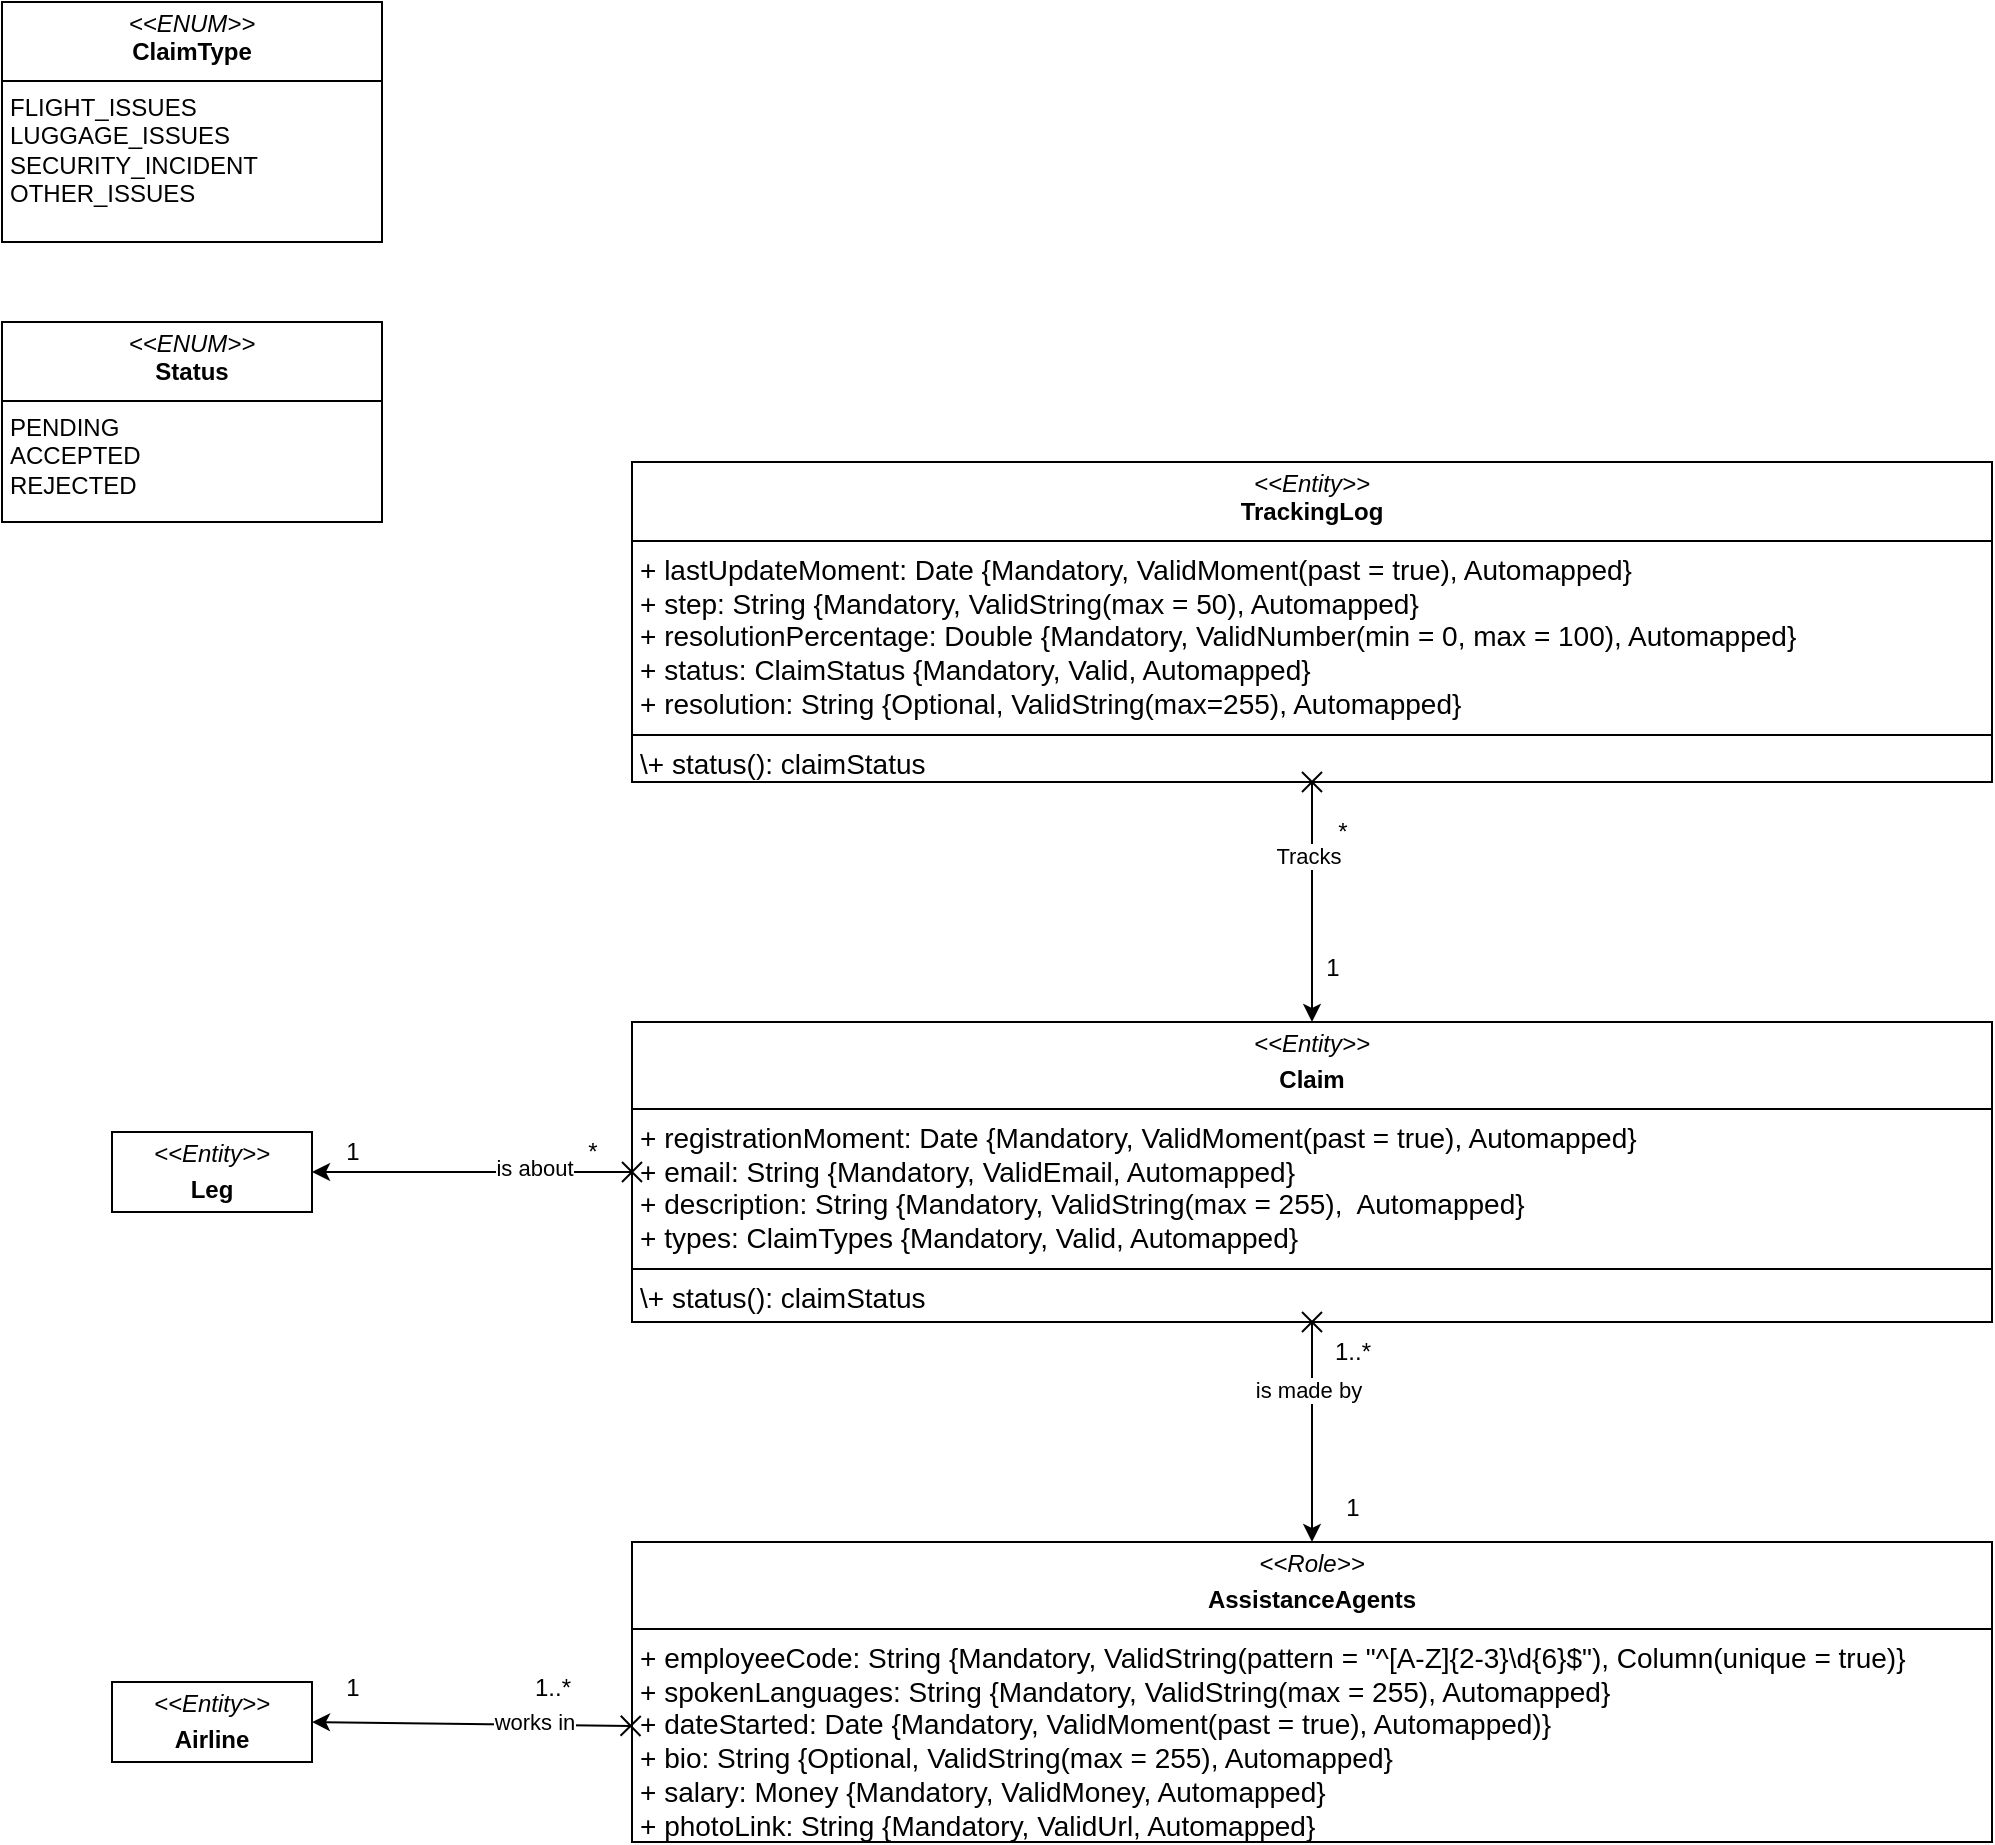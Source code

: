 <mxfile version="25.0.3">
  <diagram name="Página-1" id="zaYgZBwzGOciJIG5GPPy">
    <mxGraphModel dx="1257" dy="2257" grid="1" gridSize="10" guides="1" tooltips="1" connect="1" arrows="1" fold="1" page="1" pageScale="1" pageWidth="1200" pageHeight="1600" math="0" shadow="0">
      <root>
        <mxCell id="0" />
        <mxCell id="1" parent="0" />
        <mxCell id="ZKJLrtz3e6IUy4FLzh70-6" value="&lt;p style=&quot;margin:0px;margin-top:4px;text-align:center;&quot;&gt;&lt;i&gt;&amp;lt;&amp;lt;E&lt;/i&gt;&lt;i style=&quot;background-color: initial;&quot;&gt;ntity&amp;gt;&amp;gt;&lt;/i&gt;&lt;/p&gt;&lt;p style=&quot;margin:0px;margin-top:4px;text-align:center;&quot;&gt;&lt;b&gt;Claim&lt;/b&gt;&lt;/p&gt;&lt;hr size=&quot;1&quot; style=&quot;border-style:solid;&quot;&gt;&lt;p style=&quot;margin:0px;margin-left:4px;&quot;&gt;&lt;span style=&quot;font-family: sans-serif; font-size: 14px; white-space: pre; background-color: initial;&quot;&gt;+ registrationMoment: Date {Mandatory, ValidMoment(past = true), Automapped}&lt;/span&gt;&lt;/p&gt;&lt;p style=&quot;margin:0px;margin-left:4px;&quot;&gt;&lt;span style=&quot;font-family: sans-serif; font-size: 14px; white-space: pre;&quot;&gt;+ email: String {Mandatory, ValidEmail, Automapped}&lt;/span&gt;&lt;/p&gt;&lt;p style=&quot;margin:0px;margin-left:4px;&quot;&gt;&lt;span style=&quot;font-family: sans-serif; font-size: 14px; white-space: pre;&quot;&gt;+ description: String {Mandatory, &lt;/span&gt;&lt;span style=&quot;background-color: initial; font-size: 14px; white-space: pre;&quot;&gt;&lt;font face=&quot;sans-serif&quot;&gt;ValidString(max = 255)&lt;/font&gt;&lt;/span&gt;&lt;span style=&quot;font-family: sans-serif; font-size: 14px; white-space: pre; background-color: initial;&quot;&gt;,  Automapped}&lt;/span&gt;&lt;/p&gt;&lt;p style=&quot;margin:0px;margin-left:4px;&quot;&gt;&lt;span style=&quot;font-family: sans-serif; font-size: 14px; white-space: pre;&quot;&gt;+ types: ClaimTypes {Mandatory, Valid, Automapped}&lt;/span&gt;&lt;span style=&quot;font-family: sans-serif; font-size: 14px; white-space: pre; background-color: initial;&quot;&gt;&lt;/span&gt;&lt;/p&gt;&lt;hr size=&quot;1&quot; style=&quot;border-style:solid;&quot;&gt;&lt;p style=&quot;margin:0px;margin-left:4px;&quot;&gt;&lt;span style=&quot;font-family: sans-serif; font-size: 14px; white-space: pre;&quot;&gt;\+ status(): claimStatus&lt;/span&gt;&lt;/p&gt;" style="verticalAlign=top;align=left;overflow=fill;html=1;whiteSpace=wrap;" vertex="1" parent="1">
          <mxGeometry x="410" y="190" width="680" height="150" as="geometry" />
        </mxCell>
        <mxCell id="ZKJLrtz3e6IUy4FLzh70-7" value="&lt;p style=&quot;margin:0px;margin-top:4px;text-align:center;&quot;&gt;&lt;i&gt;&amp;lt;&amp;lt;Entity&amp;gt;&amp;gt;&lt;/i&gt;&lt;br&gt;&lt;b&gt;TrackingLog&lt;/b&gt;&lt;/p&gt;&lt;hr size=&quot;1&quot; style=&quot;border-style:solid;&quot;&gt;&lt;p style=&quot;margin:0px;margin-left:4px;&quot;&gt;&lt;span style=&quot;font-family: sans-serif; font-size: 14px; white-space: pre; background-color: initial;&quot;&gt;+ lastUpdateMoment: Date {Mandatory, ValidMoment(past = true), Automapped}&lt;/span&gt;&lt;/p&gt;&lt;p style=&quot;margin:0px;margin-left:4px;&quot;&gt;&lt;span style=&quot;font-family: sans-serif; font-size: 14px; white-space: pre; background-color: initial;&quot;&gt;+ step: String {Mandatory, &lt;/span&gt;&lt;span style=&quot;background-color: initial; font-size: 14px; white-space: pre;&quot;&gt;&lt;font face=&quot;sans-serif&quot;&gt;ValidString(max = 50)&lt;/font&gt;&lt;/span&gt;&lt;span style=&quot;background-color: initial; font-family: sans-serif; font-size: 14px; white-space: pre;&quot;&gt;, Automapped}&lt;/span&gt;&lt;/p&gt;&lt;p style=&quot;margin:0px;margin-left:4px;&quot;&gt;&lt;font face=&quot;sans-serif&quot;&gt;&lt;span style=&quot;font-size: 14px; white-space: pre;&quot;&gt;+ resolutionPercentage: Double {Mandatory, &lt;/span&gt;&lt;/font&gt;&lt;span style=&quot;background-color: initial; font-size: 14px; white-space: pre;&quot;&gt;&lt;font face=&quot;sans-serif&quot;&gt;ValidNumber(min = 0, max = 100)&lt;/font&gt;&lt;/span&gt;&lt;span style=&quot;font-size: 14px; white-space: pre; font-family: sans-serif; background-color: initial;&quot;&gt;, Automapped}&lt;/span&gt;&lt;/p&gt;&lt;p style=&quot;margin:0px;margin-left:4px;&quot;&gt;&lt;font face=&quot;sans-serif&quot;&gt;&lt;span style=&quot;font-size: 14px; white-space: pre;&quot;&gt;+ status: ClaimStatus {Mandatory, Valid, Automapped}&lt;/span&gt;&lt;/font&gt;&lt;/p&gt;&lt;p style=&quot;margin:0px;margin-left:4px;&quot;&gt;&lt;span style=&quot;font-family: sans-serif; font-size: 14px; white-space: pre;&quot;&gt;+ resolution: String {Optional, ValidString(max=255), Automapped}&lt;/span&gt;&lt;font face=&quot;sans-serif&quot;&gt;&lt;span style=&quot;font-size: 14px; white-space: pre;&quot;&gt;&lt;/span&gt;&lt;/font&gt;&lt;/p&gt;&lt;hr size=&quot;1&quot; style=&quot;border-style:solid;&quot;&gt;&lt;p style=&quot;margin:0px;margin-left:4px;&quot;&gt;&lt;span style=&quot;font-family: sans-serif; font-size: 14px; white-space: pre;&quot;&gt;\+ status(): claimStatus&lt;/span&gt;&lt;/p&gt;" style="verticalAlign=top;align=left;overflow=fill;html=1;whiteSpace=wrap;" vertex="1" parent="1">
          <mxGeometry x="410" y="-90" width="680" height="160" as="geometry" />
        </mxCell>
        <mxCell id="ZKJLrtz3e6IUy4FLzh70-9" value="" style="endArrow=classic;startArrow=sysMLx;endFill=1;startFill=0;html=1;verticalAlign=bottom;labelBackgroundColor=none;strokeWidth=1;startSize=8;rounded=0;exitX=0.5;exitY=1;exitDx=0;exitDy=0;entryX=0.5;entryY=0;entryDx=0;entryDy=0;" edge="1" parent="1" source="ZKJLrtz3e6IUy4FLzh70-7" target="ZKJLrtz3e6IUy4FLzh70-6">
          <mxGeometry width="160" relative="1" as="geometry">
            <mxPoint x="650" y="120" as="sourcePoint" />
            <mxPoint x="830" y="140" as="targetPoint" />
          </mxGeometry>
        </mxCell>
        <mxCell id="ZKJLrtz3e6IUy4FLzh70-10" value="Tracks" style="edgeLabel;html=1;align=center;verticalAlign=middle;resizable=0;points=[];" vertex="1" connectable="0" parent="ZKJLrtz3e6IUy4FLzh70-9">
          <mxGeometry x="-0.383" y="-2" relative="1" as="geometry">
            <mxPoint as="offset" />
          </mxGeometry>
        </mxCell>
        <mxCell id="ZKJLrtz3e6IUy4FLzh70-11" value="&lt;p style=&quot;margin:0px;margin-top:4px;text-align:center;&quot;&gt;&lt;i&gt;&amp;lt;&amp;lt;Role&lt;/i&gt;&lt;i style=&quot;background-color: initial;&quot;&gt;&amp;gt;&amp;gt;&lt;/i&gt;&lt;/p&gt;&lt;p style=&quot;margin:0px;margin-top:4px;text-align:center;&quot;&gt;&lt;b&gt;AssistanceAgents&lt;/b&gt;&lt;/p&gt;&lt;hr size=&quot;1&quot; style=&quot;border-style:solid;&quot;&gt;&lt;p style=&quot;margin:0px;margin-left:4px;&quot;&gt;&lt;span style=&quot;font-family: sans-serif; font-size: 14px; white-space: pre;&quot;&gt;+ employeeCode: String {Mandatory, ValidString(pattern = &quot;^[A-Z]{2-3}\\d{6}$&quot;), Column(unique = true)}&lt;/span&gt;&lt;/p&gt;&lt;p style=&quot;margin:0px;margin-left:4px;&quot;&gt;&lt;span style=&quot;font-family: sans-serif; font-size: 14px; white-space: pre;&quot;&gt;+ spokenLanguages: String {Mandatory, &lt;/span&gt;&lt;span style=&quot;background-color: initial; font-size: 14px; white-space: pre;&quot;&gt;&lt;font face=&quot;sans-serif&quot;&gt;ValidString(max = 255)&lt;/font&gt;&lt;/span&gt;&lt;span style=&quot;font-family: sans-serif; font-size: 14px; white-space: pre; background-color: initial;&quot;&gt;, Automapped}&lt;/span&gt;&lt;/p&gt;&lt;p style=&quot;margin:0px;margin-left:4px;&quot;&gt;&lt;span style=&quot;font-family: sans-serif; font-size: 14px; white-space: pre; background-color: initial;&quot;&gt;+ dateStarted: Date {Mandatory, ValidMoment(past = true), Automapped)}&lt;/span&gt;&lt;/p&gt;&lt;p style=&quot;margin:0px;margin-left:4px;&quot;&gt;&lt;span style=&quot;font-family: sans-serif; font-size: 14px; white-space: pre;&quot;&gt;+ bio: String {Optional, &lt;/span&gt;&lt;span style=&quot;background-color: initial; font-size: 14px; white-space: pre;&quot;&gt;&lt;font face=&quot;sans-serif&quot;&gt;ValidString(max = 255)&lt;/font&gt;&lt;/span&gt;&lt;span style=&quot;font-family: sans-serif; font-size: 14px; white-space: pre; background-color: initial;&quot;&gt;, Automapped}&lt;/span&gt;&lt;/p&gt;&lt;p style=&quot;margin:0px;margin-left:4px;&quot;&gt;&lt;font face=&quot;sans-serif&quot;&gt;&lt;span style=&quot;font-size: 14px; white-space: pre;&quot;&gt;+ salary: Money {Mandatory, ValidMoney, Automapped}&lt;/span&gt;&lt;/font&gt;&lt;/p&gt;&lt;p style=&quot;margin:0px;margin-left:4px;&quot;&gt;&lt;font face=&quot;sans-serif&quot;&gt;&lt;span style=&quot;font-size: 14px; white-space: pre;&quot;&gt;+ photoLink: String {Mandatory, ValidUrl, Automapped}&lt;/span&gt;&lt;/font&gt;&lt;/p&gt;&lt;hr size=&quot;1&quot; style=&quot;border-style:solid;&quot;&gt;&lt;p style=&quot;margin:0px;margin-left:4px;&quot;&gt;&lt;br&gt;&lt;/p&gt;" style="verticalAlign=top;align=left;overflow=fill;html=1;whiteSpace=wrap;" vertex="1" parent="1">
          <mxGeometry x="410" y="450" width="680" height="150" as="geometry" />
        </mxCell>
        <mxCell id="ZKJLrtz3e6IUy4FLzh70-12" value="*" style="text;html=1;align=center;verticalAlign=middle;resizable=0;points=[];autosize=1;strokeColor=none;fillColor=none;" vertex="1" parent="1">
          <mxGeometry x="750" y="80" width="30" height="30" as="geometry" />
        </mxCell>
        <mxCell id="ZKJLrtz3e6IUy4FLzh70-13" value="1" style="text;html=1;align=center;verticalAlign=middle;resizable=0;points=[];autosize=1;strokeColor=none;fillColor=none;" vertex="1" parent="1">
          <mxGeometry x="745" y="148" width="30" height="30" as="geometry" />
        </mxCell>
        <mxCell id="ZKJLrtz3e6IUy4FLzh70-14" value="" style="endArrow=classic;startArrow=sysMLx;endFill=1;startFill=0;html=1;verticalAlign=bottom;labelBackgroundColor=none;strokeWidth=1;startSize=8;rounded=0;exitX=0.5;exitY=1;exitDx=0;exitDy=0;entryX=0.5;entryY=0;entryDx=0;entryDy=0;" edge="1" parent="1" source="ZKJLrtz3e6IUy4FLzh70-6" target="ZKJLrtz3e6IUy4FLzh70-11">
          <mxGeometry width="160" relative="1" as="geometry">
            <mxPoint x="750" y="340" as="sourcePoint" />
            <mxPoint x="750" y="460" as="targetPoint" />
          </mxGeometry>
        </mxCell>
        <mxCell id="ZKJLrtz3e6IUy4FLzh70-15" value="is made by" style="edgeLabel;html=1;align=center;verticalAlign=middle;resizable=0;points=[];" vertex="1" connectable="0" parent="ZKJLrtz3e6IUy4FLzh70-14">
          <mxGeometry x="-0.383" y="-2" relative="1" as="geometry">
            <mxPoint as="offset" />
          </mxGeometry>
        </mxCell>
        <mxCell id="ZKJLrtz3e6IUy4FLzh70-16" value="1..*" style="text;html=1;align=center;verticalAlign=middle;resizable=0;points=[];autosize=1;strokeColor=none;fillColor=none;" vertex="1" parent="1">
          <mxGeometry x="750" y="340" width="40" height="30" as="geometry" />
        </mxCell>
        <mxCell id="ZKJLrtz3e6IUy4FLzh70-17" value="1" style="text;html=1;align=center;verticalAlign=middle;resizable=0;points=[];autosize=1;strokeColor=none;fillColor=none;" vertex="1" parent="1">
          <mxGeometry x="755" y="418" width="30" height="30" as="geometry" />
        </mxCell>
        <mxCell id="ZKJLrtz3e6IUy4FLzh70-18" value="&lt;p style=&quot;margin:0px;margin-top:4px;text-align:center;&quot;&gt;&lt;i&gt;&amp;lt;&amp;lt;E&lt;/i&gt;&lt;i style=&quot;background-color: initial;&quot;&gt;ntity&amp;gt;&amp;gt;&lt;/i&gt;&lt;/p&gt;&lt;p style=&quot;margin:0px;margin-top:4px;text-align:center;&quot;&gt;&lt;b&gt;Airline&lt;/b&gt;&lt;/p&gt;&lt;hr size=&quot;1&quot; style=&quot;border-style:solid;&quot;&gt;&lt;p style=&quot;margin:0px;margin-left:4px;&quot;&gt;&lt;br&gt;&lt;/p&gt;" style="verticalAlign=top;align=left;overflow=fill;html=1;whiteSpace=wrap;" vertex="1" parent="1">
          <mxGeometry x="150" y="520" width="100" height="40" as="geometry" />
        </mxCell>
        <mxCell id="ZKJLrtz3e6IUy4FLzh70-20" value="" style="endArrow=classic;startArrow=sysMLx;endFill=1;startFill=0;html=1;verticalAlign=bottom;labelBackgroundColor=none;strokeWidth=1;startSize=8;rounded=0;entryX=1;entryY=0.5;entryDx=0;entryDy=0;exitX=-0.001;exitY=0.613;exitDx=0;exitDy=0;exitPerimeter=0;" edge="1" parent="1" source="ZKJLrtz3e6IUy4FLzh70-11" target="ZKJLrtz3e6IUy4FLzh70-18">
          <mxGeometry width="160" relative="1" as="geometry">
            <mxPoint x="300" y="420" as="sourcePoint" />
            <mxPoint x="310" y="528" as="targetPoint" />
            <Array as="points" />
          </mxGeometry>
        </mxCell>
        <mxCell id="ZKJLrtz3e6IUy4FLzh70-21" value="works in" style="edgeLabel;html=1;align=center;verticalAlign=middle;resizable=0;points=[];" vertex="1" connectable="0" parent="ZKJLrtz3e6IUy4FLzh70-20">
          <mxGeometry x="-0.383" y="-2" relative="1" as="geometry">
            <mxPoint as="offset" />
          </mxGeometry>
        </mxCell>
        <mxCell id="ZKJLrtz3e6IUy4FLzh70-22" value="1" style="text;html=1;align=center;verticalAlign=middle;resizable=0;points=[];autosize=1;strokeColor=none;fillColor=none;" vertex="1" parent="1">
          <mxGeometry x="255" y="508" width="30" height="30" as="geometry" />
        </mxCell>
        <mxCell id="ZKJLrtz3e6IUy4FLzh70-23" value="1..*" style="text;html=1;align=center;verticalAlign=middle;resizable=0;points=[];autosize=1;strokeColor=none;fillColor=none;" vertex="1" parent="1">
          <mxGeometry x="350" y="508" width="40" height="30" as="geometry" />
        </mxCell>
        <mxCell id="ZKJLrtz3e6IUy4FLzh70-24" value="&lt;p style=&quot;margin:0px;margin-top:4px;text-align:center;&quot;&gt;&lt;i&gt;&amp;lt;&amp;lt;E&lt;/i&gt;&lt;i style=&quot;background-color: initial;&quot;&gt;ntity&amp;gt;&amp;gt;&lt;/i&gt;&lt;/p&gt;&lt;p style=&quot;margin:0px;margin-top:4px;text-align:center;&quot;&gt;&lt;b&gt;Leg&lt;/b&gt;&lt;/p&gt;&lt;hr size=&quot;1&quot; style=&quot;border-style:solid;&quot;&gt;&lt;p style=&quot;margin:0px;margin-left:4px;&quot;&gt;&lt;br&gt;&lt;/p&gt;" style="verticalAlign=top;align=left;overflow=fill;html=1;whiteSpace=wrap;" vertex="1" parent="1">
          <mxGeometry x="150" y="245" width="100" height="40" as="geometry" />
        </mxCell>
        <mxCell id="ZKJLrtz3e6IUy4FLzh70-25" value="" style="endArrow=classic;startArrow=sysMLx;endFill=1;startFill=0;html=1;verticalAlign=bottom;labelBackgroundColor=none;strokeWidth=1;startSize=8;rounded=0;exitX=0;exitY=0.5;exitDx=0;exitDy=0;entryX=1;entryY=0.5;entryDx=0;entryDy=0;" edge="1" parent="1" source="ZKJLrtz3e6IUy4FLzh70-6" target="ZKJLrtz3e6IUy4FLzh70-24">
          <mxGeometry width="160" relative="1" as="geometry">
            <mxPoint x="320" y="245" as="sourcePoint" />
            <mxPoint x="320" y="355" as="targetPoint" />
          </mxGeometry>
        </mxCell>
        <mxCell id="ZKJLrtz3e6IUy4FLzh70-26" value="is about" style="edgeLabel;html=1;align=center;verticalAlign=middle;resizable=0;points=[];" vertex="1" connectable="0" parent="ZKJLrtz3e6IUy4FLzh70-25">
          <mxGeometry x="-0.383" y="-2" relative="1" as="geometry">
            <mxPoint as="offset" />
          </mxGeometry>
        </mxCell>
        <mxCell id="ZKJLrtz3e6IUy4FLzh70-27" value="*" style="text;html=1;align=center;verticalAlign=middle;resizable=0;points=[];autosize=1;strokeColor=none;fillColor=none;" vertex="1" parent="1">
          <mxGeometry x="375" y="240" width="30" height="30" as="geometry" />
        </mxCell>
        <mxCell id="ZKJLrtz3e6IUy4FLzh70-28" value="1" style="text;html=1;align=center;verticalAlign=middle;resizable=0;points=[];autosize=1;strokeColor=none;fillColor=none;" vertex="1" parent="1">
          <mxGeometry x="255" y="240" width="30" height="30" as="geometry" />
        </mxCell>
        <mxCell id="ZKJLrtz3e6IUy4FLzh70-29" value="&lt;p style=&quot;margin:0px;margin-top:4px;text-align:center;&quot;&gt;&lt;i&gt;&amp;lt;&amp;lt;ENUM&amp;gt;&amp;gt;&lt;/i&gt;&lt;br&gt;&lt;b&gt;ClaimType&lt;/b&gt;&lt;/p&gt;&lt;hr size=&quot;1&quot; style=&quot;border-style:solid;&quot;&gt;&lt;p style=&quot;margin:0px;margin-left:4px;&quot;&gt;FLIGHT_ISSUES&lt;/p&gt;&lt;p style=&quot;margin:0px;margin-left:4px;&quot;&gt;LUGGAGE_ISSUES&lt;/p&gt;&lt;p style=&quot;margin:0px;margin-left:4px;&quot;&gt;SECURITY_INCIDENT&lt;/p&gt;&lt;p style=&quot;margin:0px;margin-left:4px;&quot;&gt;OTHER_ISSUES&lt;/p&gt;" style="verticalAlign=top;align=left;overflow=fill;html=1;whiteSpace=wrap;" vertex="1" parent="1">
          <mxGeometry x="95" y="-320" width="190" height="120" as="geometry" />
        </mxCell>
        <mxCell id="ZKJLrtz3e6IUy4FLzh70-30" value="&lt;p style=&quot;margin:0px;margin-top:4px;text-align:center;&quot;&gt;&lt;i&gt;&amp;lt;&amp;lt;ENUM&amp;gt;&amp;gt;&lt;/i&gt;&lt;br&gt;&lt;b&gt;Status&lt;/b&gt;&lt;/p&gt;&lt;hr size=&quot;1&quot; style=&quot;border-style:solid;&quot;&gt;&lt;p style=&quot;margin:0px;margin-left:4px;&quot;&gt;PENDING&amp;nbsp;&lt;/p&gt;&lt;p style=&quot;margin:0px;margin-left:4px;&quot;&gt;ACCEPTED&lt;/p&gt;&lt;p style=&quot;margin:0px;margin-left:4px;&quot;&gt;REJECTED&lt;/p&gt;" style="verticalAlign=top;align=left;overflow=fill;html=1;whiteSpace=wrap;" vertex="1" parent="1">
          <mxGeometry x="95" y="-160" width="190" height="100" as="geometry" />
        </mxCell>
      </root>
    </mxGraphModel>
  </diagram>
</mxfile>
